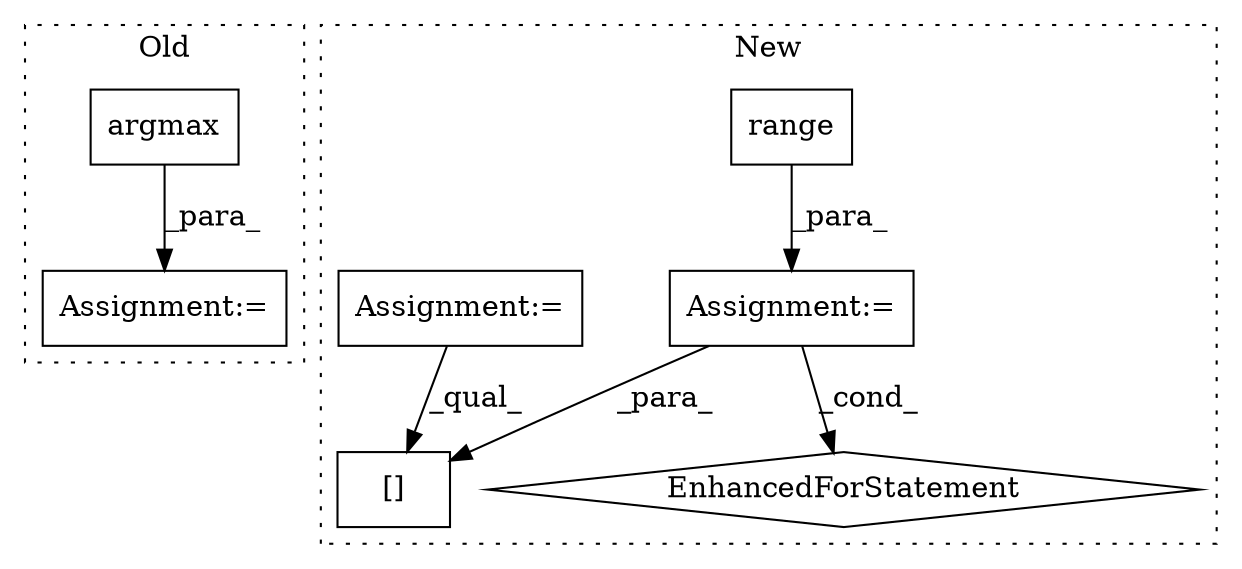 digraph G {
subgraph cluster0 {
1 [label="argmax" a="32" s="11879,11894" l="7,1" shape="box"];
4 [label="Assignment:=" a="7" s="11856" l="1" shape="box"];
label = "Old";
style="dotted";
}
subgraph cluster1 {
2 [label="EnhancedForStatement" a="70" s="12000,12083" l="53,2" shape="diamond"];
3 [label="Assignment:=" a="7" s="12000,12083" l="53,2" shape="box"];
5 [label="range" a="32" s="12061,12082" l="6,1" shape="box"];
6 [label="[]" a="2" s="12093,12160" l="18,2" shape="box"];
7 [label="Assignment:=" a="7" s="11944" l="1" shape="box"];
label = "New";
style="dotted";
}
1 -> 4 [label="_para_"];
3 -> 6 [label="_para_"];
3 -> 2 [label="_cond_"];
5 -> 3 [label="_para_"];
7 -> 6 [label="_qual_"];
}